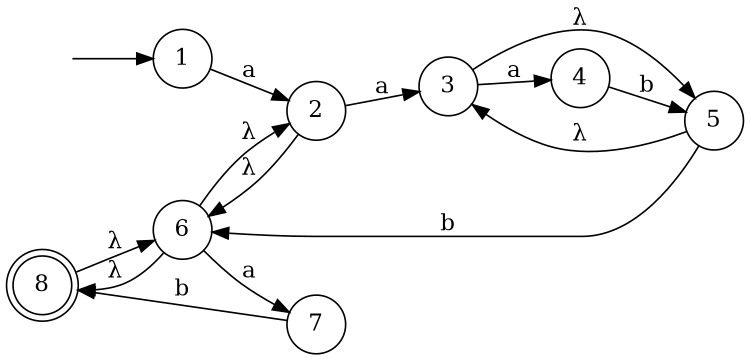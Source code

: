 digraph {
	rankdir=LR;
	margin=0;
	size=5;
	node[shape=circle margin=0]
	8[shape=doublecircle];
	" "[color=white];

	" " -> 1;
	1 -> 2[label=a];
	2 -> 3[label=a];
	2 -> 6[label=λ];
	3 -> 4[label=a];
	3 -> 5[label=λ];
	4 -> 5[label=b];
	5 -> 6[label=b];
	5 -> 3[label=λ];
	6 -> 7[label=a];
	6 -> 8[label=λ];
	6 -> 2[label=λ];
	7 -> 8[label=b];
	8 -> 6[label=λ];
}